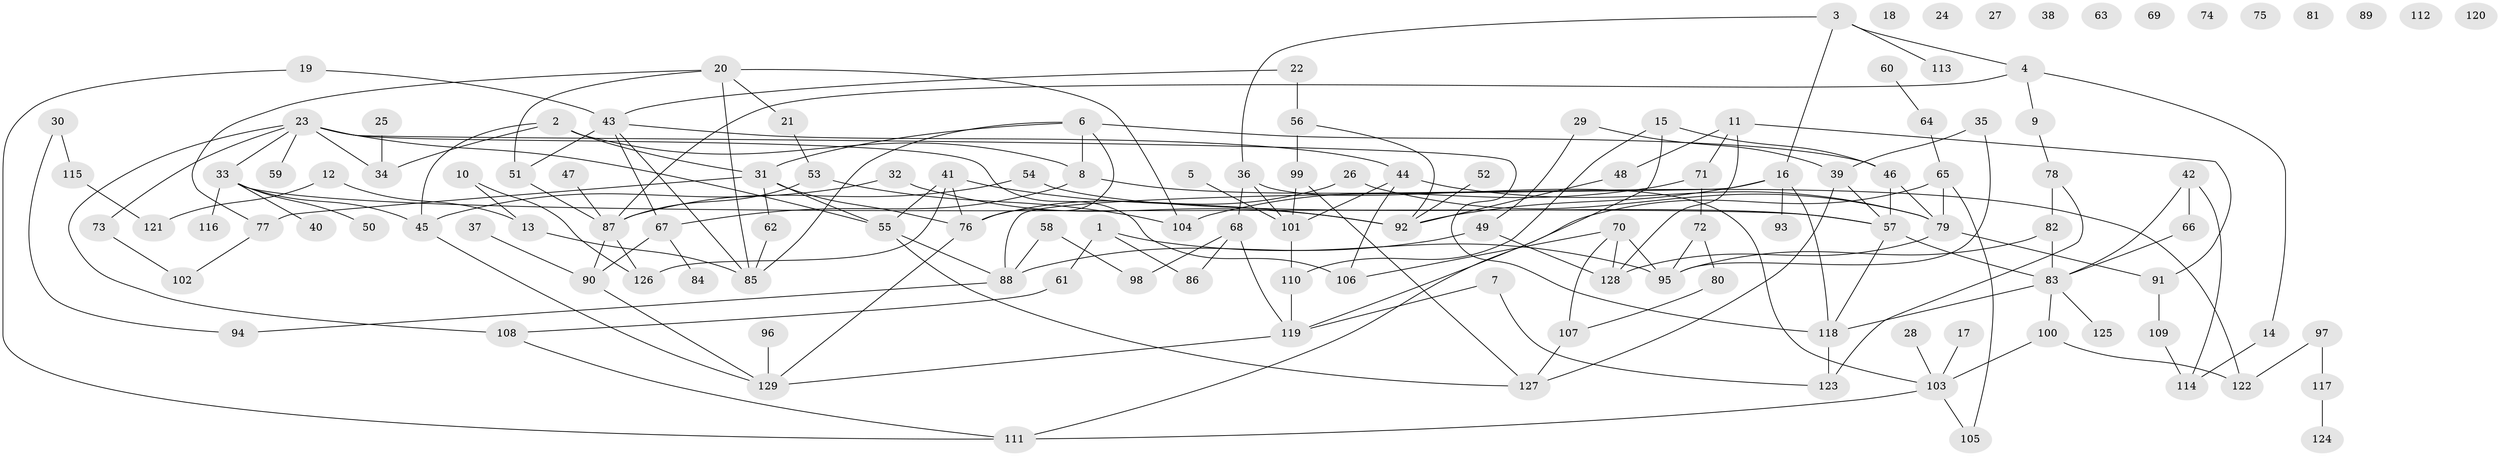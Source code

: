 // coarse degree distribution, {3: 0.14444444444444443, 6: 0.08888888888888889, 4: 0.13333333333333333, 1: 0.17777777777777778, 7: 0.044444444444444446, 2: 0.16666666666666666, 8: 0.044444444444444446, 5: 0.05555555555555555, 0: 0.13333333333333333, 12: 0.011111111111111112}
// Generated by graph-tools (version 1.1) at 2025/41/03/06/25 10:41:22]
// undirected, 129 vertices, 180 edges
graph export_dot {
graph [start="1"]
  node [color=gray90,style=filled];
  1;
  2;
  3;
  4;
  5;
  6;
  7;
  8;
  9;
  10;
  11;
  12;
  13;
  14;
  15;
  16;
  17;
  18;
  19;
  20;
  21;
  22;
  23;
  24;
  25;
  26;
  27;
  28;
  29;
  30;
  31;
  32;
  33;
  34;
  35;
  36;
  37;
  38;
  39;
  40;
  41;
  42;
  43;
  44;
  45;
  46;
  47;
  48;
  49;
  50;
  51;
  52;
  53;
  54;
  55;
  56;
  57;
  58;
  59;
  60;
  61;
  62;
  63;
  64;
  65;
  66;
  67;
  68;
  69;
  70;
  71;
  72;
  73;
  74;
  75;
  76;
  77;
  78;
  79;
  80;
  81;
  82;
  83;
  84;
  85;
  86;
  87;
  88;
  89;
  90;
  91;
  92;
  93;
  94;
  95;
  96;
  97;
  98;
  99;
  100;
  101;
  102;
  103;
  104;
  105;
  106;
  107;
  108;
  109;
  110;
  111;
  112;
  113;
  114;
  115;
  116;
  117;
  118;
  119;
  120;
  121;
  122;
  123;
  124;
  125;
  126;
  127;
  128;
  129;
  1 -- 61;
  1 -- 86;
  1 -- 95;
  2 -- 8;
  2 -- 31;
  2 -- 34;
  2 -- 45;
  3 -- 4;
  3 -- 16;
  3 -- 36;
  3 -- 113;
  4 -- 9;
  4 -- 14;
  4 -- 87;
  5 -- 101;
  6 -- 8;
  6 -- 31;
  6 -- 46;
  6 -- 76;
  6 -- 85;
  7 -- 119;
  7 -- 123;
  8 -- 67;
  8 -- 122;
  9 -- 78;
  10 -- 13;
  10 -- 126;
  11 -- 48;
  11 -- 71;
  11 -- 91;
  11 -- 128;
  12 -- 13;
  12 -- 121;
  13 -- 85;
  14 -- 114;
  15 -- 46;
  15 -- 110;
  15 -- 111;
  16 -- 88;
  16 -- 92;
  16 -- 93;
  16 -- 118;
  17 -- 103;
  19 -- 43;
  19 -- 111;
  20 -- 21;
  20 -- 51;
  20 -- 77;
  20 -- 85;
  20 -- 104;
  21 -- 53;
  22 -- 43;
  22 -- 56;
  23 -- 33;
  23 -- 34;
  23 -- 55;
  23 -- 59;
  23 -- 73;
  23 -- 106;
  23 -- 108;
  23 -- 118;
  25 -- 34;
  26 -- 76;
  26 -- 79;
  28 -- 103;
  29 -- 39;
  29 -- 49;
  30 -- 94;
  30 -- 115;
  31 -- 55;
  31 -- 62;
  31 -- 76;
  31 -- 77;
  32 -- 45;
  32 -- 92;
  33 -- 40;
  33 -- 45;
  33 -- 50;
  33 -- 57;
  33 -- 116;
  35 -- 39;
  35 -- 95;
  36 -- 68;
  36 -- 101;
  36 -- 103;
  37 -- 90;
  39 -- 57;
  39 -- 127;
  41 -- 55;
  41 -- 76;
  41 -- 92;
  41 -- 126;
  42 -- 66;
  42 -- 83;
  42 -- 114;
  43 -- 44;
  43 -- 51;
  43 -- 67;
  43 -- 85;
  44 -- 79;
  44 -- 101;
  44 -- 106;
  45 -- 129;
  46 -- 57;
  46 -- 79;
  47 -- 87;
  48 -- 92;
  49 -- 88;
  49 -- 128;
  51 -- 87;
  52 -- 92;
  53 -- 87;
  53 -- 104;
  54 -- 57;
  54 -- 87;
  55 -- 88;
  55 -- 127;
  56 -- 92;
  56 -- 99;
  57 -- 83;
  57 -- 118;
  58 -- 88;
  58 -- 98;
  60 -- 64;
  61 -- 108;
  62 -- 85;
  64 -- 65;
  65 -- 79;
  65 -- 105;
  65 -- 119;
  66 -- 83;
  67 -- 84;
  67 -- 90;
  68 -- 86;
  68 -- 98;
  68 -- 119;
  70 -- 95;
  70 -- 106;
  70 -- 107;
  70 -- 128;
  71 -- 72;
  71 -- 104;
  72 -- 80;
  72 -- 95;
  73 -- 102;
  76 -- 129;
  77 -- 102;
  78 -- 82;
  78 -- 123;
  79 -- 91;
  79 -- 128;
  80 -- 107;
  82 -- 83;
  82 -- 95;
  83 -- 100;
  83 -- 118;
  83 -- 125;
  87 -- 90;
  87 -- 126;
  88 -- 94;
  90 -- 129;
  91 -- 109;
  96 -- 129;
  97 -- 117;
  97 -- 122;
  99 -- 101;
  99 -- 127;
  100 -- 103;
  100 -- 122;
  101 -- 110;
  103 -- 105;
  103 -- 111;
  107 -- 127;
  108 -- 111;
  109 -- 114;
  110 -- 119;
  115 -- 121;
  117 -- 124;
  118 -- 123;
  119 -- 129;
}
